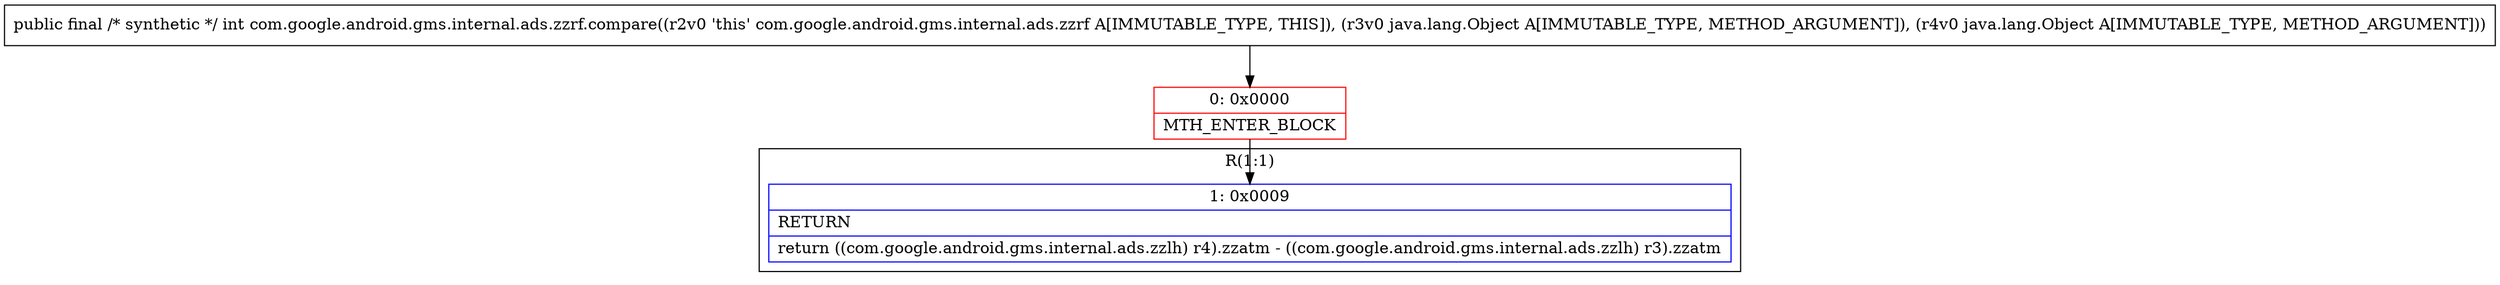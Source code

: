 digraph "CFG forcom.google.android.gms.internal.ads.zzrf.compare(Ljava\/lang\/Object;Ljava\/lang\/Object;)I" {
subgraph cluster_Region_514896766 {
label = "R(1:1)";
node [shape=record,color=blue];
Node_1 [shape=record,label="{1\:\ 0x0009|RETURN\l|return ((com.google.android.gms.internal.ads.zzlh) r4).zzatm \- ((com.google.android.gms.internal.ads.zzlh) r3).zzatm\l}"];
}
Node_0 [shape=record,color=red,label="{0\:\ 0x0000|MTH_ENTER_BLOCK\l}"];
MethodNode[shape=record,label="{public final \/* synthetic *\/ int com.google.android.gms.internal.ads.zzrf.compare((r2v0 'this' com.google.android.gms.internal.ads.zzrf A[IMMUTABLE_TYPE, THIS]), (r3v0 java.lang.Object A[IMMUTABLE_TYPE, METHOD_ARGUMENT]), (r4v0 java.lang.Object A[IMMUTABLE_TYPE, METHOD_ARGUMENT])) }"];
MethodNode -> Node_0;
Node_0 -> Node_1;
}

